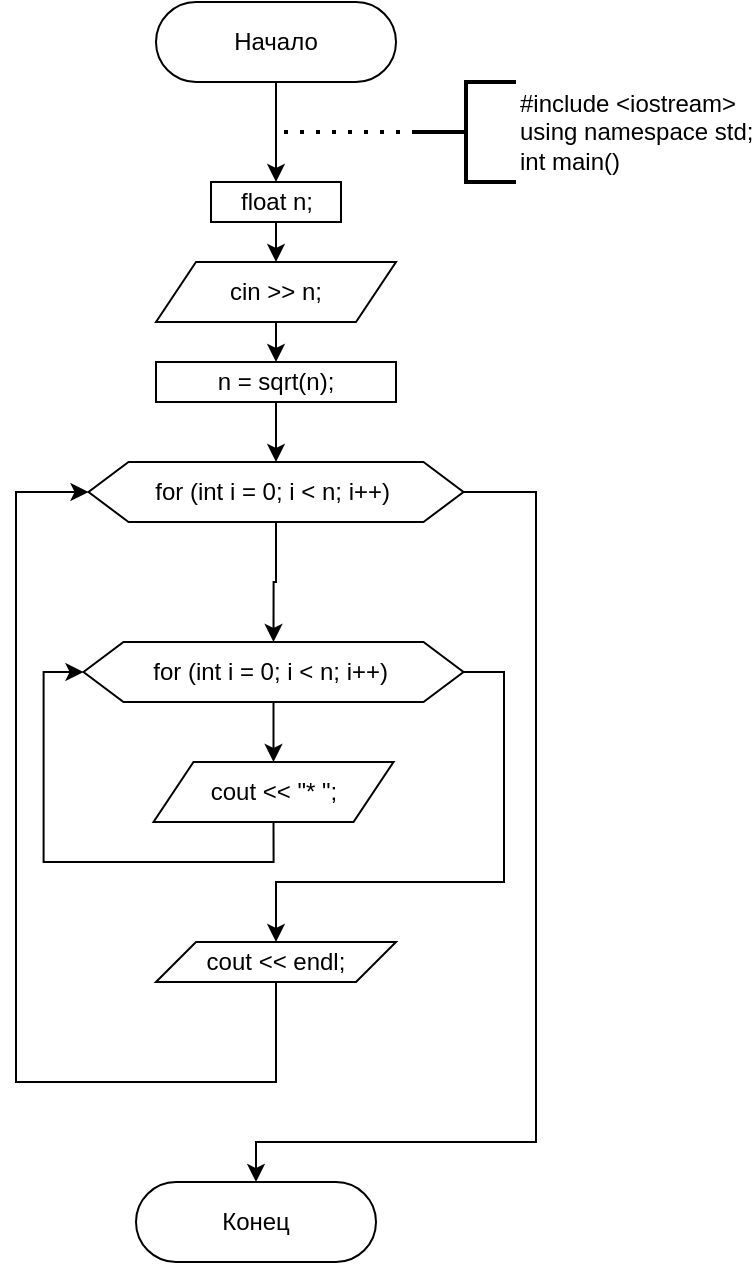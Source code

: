 <mxfile version="15.8.6" type="device"><diagram id="C5RBs43oDa-KdzZeNtuy" name="Page-1"><mxGraphModel dx="920" dy="618" grid="1" gridSize="10" guides="1" tooltips="1" connect="1" arrows="1" fold="1" page="1" pageScale="1" pageWidth="827" pageHeight="1169" math="0" shadow="0"><root><mxCell id="WIyWlLk6GJQsqaUBKTNV-0"/><mxCell id="WIyWlLk6GJQsqaUBKTNV-1" parent="WIyWlLk6GJQsqaUBKTNV-0"/><mxCell id="84ToN2v-Tddo2uSeCrW0-6" style="edgeStyle=orthogonalEdgeStyle;rounded=0;orthogonalLoop=1;jettySize=auto;html=1;exitX=0.5;exitY=1;exitDx=0;exitDy=0;entryX=0.5;entryY=0;entryDx=0;entryDy=0;" edge="1" parent="WIyWlLk6GJQsqaUBKTNV-1" source="WIyWlLk6GJQsqaUBKTNV-3" target="84ToN2v-Tddo2uSeCrW0-3"><mxGeometry relative="1" as="geometry"/></mxCell><mxCell id="WIyWlLk6GJQsqaUBKTNV-3" value="Начало" style="rounded=1;whiteSpace=wrap;html=1;fontSize=12;glass=0;strokeWidth=1;shadow=0;arcSize=50;" parent="WIyWlLk6GJQsqaUBKTNV-1" vertex="1"><mxGeometry x="160" y="80" width="120" height="40" as="geometry"/></mxCell><mxCell id="WIyWlLk6GJQsqaUBKTNV-11" value="Конец" style="rounded=1;whiteSpace=wrap;html=1;fontSize=12;glass=0;strokeWidth=1;shadow=0;arcSize=50;" parent="WIyWlLk6GJQsqaUBKTNV-1" vertex="1"><mxGeometry x="150" y="670" width="120" height="40" as="geometry"/></mxCell><mxCell id="84ToN2v-Tddo2uSeCrW0-1" value="&lt;div&gt;#include &amp;lt;iostream&amp;gt;&lt;/div&gt;&lt;div&gt;using namespace std;&lt;/div&gt;&lt;div&gt;int main()&lt;/div&gt;" style="strokeWidth=2;html=1;shape=mxgraph.flowchart.annotation_2;align=left;labelPosition=right;pointerEvents=1;" vertex="1" parent="WIyWlLk6GJQsqaUBKTNV-1"><mxGeometry x="290" y="120" width="50" height="50" as="geometry"/></mxCell><mxCell id="84ToN2v-Tddo2uSeCrW0-2" value="" style="endArrow=none;dashed=1;html=1;dashPattern=1 3;strokeWidth=2;rounded=0;exitX=0;exitY=0.5;exitDx=0;exitDy=0;exitPerimeter=0;" edge="1" parent="WIyWlLk6GJQsqaUBKTNV-1" source="84ToN2v-Tddo2uSeCrW0-1"><mxGeometry width="50" height="50" relative="1" as="geometry"><mxPoint x="390" y="330" as="sourcePoint"/><mxPoint x="220" y="145" as="targetPoint"/></mxGeometry></mxCell><mxCell id="84ToN2v-Tddo2uSeCrW0-70" style="edgeStyle=orthogonalEdgeStyle;rounded=0;orthogonalLoop=1;jettySize=auto;html=1;exitX=0.5;exitY=1;exitDx=0;exitDy=0;entryX=0.5;entryY=0;entryDx=0;entryDy=0;" edge="1" parent="WIyWlLk6GJQsqaUBKTNV-1" source="84ToN2v-Tddo2uSeCrW0-3" target="84ToN2v-Tddo2uSeCrW0-69"><mxGeometry relative="1" as="geometry"/></mxCell><mxCell id="84ToN2v-Tddo2uSeCrW0-3" value="float&amp;nbsp;n;" style="rounded=0;whiteSpace=wrap;html=1;" vertex="1" parent="WIyWlLk6GJQsqaUBKTNV-1"><mxGeometry x="187.5" y="170" width="65" height="20" as="geometry"/></mxCell><mxCell id="84ToN2v-Tddo2uSeCrW0-66" style="edgeStyle=orthogonalEdgeStyle;rounded=0;orthogonalLoop=1;jettySize=auto;html=1;exitX=1;exitY=0.5;exitDx=0;exitDy=0;entryX=0.5;entryY=0;entryDx=0;entryDy=0;" edge="1" parent="WIyWlLk6GJQsqaUBKTNV-1" target="84ToN2v-Tddo2uSeCrW0-65"><mxGeometry relative="1" as="geometry"><mxPoint x="300" y="350" as="sourcePoint"/><Array as="points"><mxPoint x="410" y="350"/><mxPoint x="410" y="800"/><mxPoint x="215" y="800"/></Array></mxGeometry></mxCell><mxCell id="84ToN2v-Tddo2uSeCrW0-132" style="edgeStyle=orthogonalEdgeStyle;rounded=0;orthogonalLoop=1;jettySize=auto;html=1;exitX=0.5;exitY=1;exitDx=0;exitDy=0;entryX=0.5;entryY=0;entryDx=0;entryDy=0;" edge="1" parent="WIyWlLk6GJQsqaUBKTNV-1" source="84ToN2v-Tddo2uSeCrW0-69" target="84ToN2v-Tddo2uSeCrW0-131"><mxGeometry relative="1" as="geometry"/></mxCell><mxCell id="84ToN2v-Tddo2uSeCrW0-69" value="cin &amp;gt;&amp;gt; n;" style="shape=parallelogram;perimeter=parallelogramPerimeter;whiteSpace=wrap;html=1;fixedSize=1;" vertex="1" parent="WIyWlLk6GJQsqaUBKTNV-1"><mxGeometry x="160" y="210" width="120" height="30" as="geometry"/></mxCell><mxCell id="84ToN2v-Tddo2uSeCrW0-135" style="edgeStyle=orthogonalEdgeStyle;rounded=0;orthogonalLoop=1;jettySize=auto;html=1;exitX=0.5;exitY=1;exitDx=0;exitDy=0;entryX=0.5;entryY=0;entryDx=0;entryDy=0;" edge="1" parent="WIyWlLk6GJQsqaUBKTNV-1" source="84ToN2v-Tddo2uSeCrW0-131" target="84ToN2v-Tddo2uSeCrW0-133"><mxGeometry relative="1" as="geometry"/></mxCell><mxCell id="84ToN2v-Tddo2uSeCrW0-131" value="n = sqrt(n);" style="rounded=0;whiteSpace=wrap;html=1;" vertex="1" parent="WIyWlLk6GJQsqaUBKTNV-1"><mxGeometry x="160" y="260" width="120" height="20" as="geometry"/></mxCell><mxCell id="84ToN2v-Tddo2uSeCrW0-136" style="edgeStyle=orthogonalEdgeStyle;rounded=0;orthogonalLoop=1;jettySize=auto;html=1;exitX=0.5;exitY=1;exitDx=0;exitDy=0;entryX=0.5;entryY=0;entryDx=0;entryDy=0;" edge="1" parent="WIyWlLk6GJQsqaUBKTNV-1" source="84ToN2v-Tddo2uSeCrW0-133" target="84ToN2v-Tddo2uSeCrW0-134"><mxGeometry relative="1" as="geometry"/></mxCell><mxCell id="84ToN2v-Tddo2uSeCrW0-143" style="edgeStyle=orthogonalEdgeStyle;rounded=0;orthogonalLoop=1;jettySize=auto;html=1;exitX=1;exitY=0.5;exitDx=0;exitDy=0;entryX=0.5;entryY=0;entryDx=0;entryDy=0;" edge="1" parent="WIyWlLk6GJQsqaUBKTNV-1" source="84ToN2v-Tddo2uSeCrW0-133" target="WIyWlLk6GJQsqaUBKTNV-11"><mxGeometry relative="1" as="geometry"><Array as="points"><mxPoint x="350" y="325"/><mxPoint x="350" y="650"/><mxPoint x="210" y="650"/></Array></mxGeometry></mxCell><mxCell id="84ToN2v-Tddo2uSeCrW0-133" value="for (int i = 0; i &amp;lt; n; i++)&amp;nbsp;" style="shape=hexagon;perimeter=hexagonPerimeter2;whiteSpace=wrap;html=1;fixedSize=1;" vertex="1" parent="WIyWlLk6GJQsqaUBKTNV-1"><mxGeometry x="126.25" y="310" width="187.5" height="30" as="geometry"/></mxCell><mxCell id="84ToN2v-Tddo2uSeCrW0-138" style="edgeStyle=orthogonalEdgeStyle;rounded=0;orthogonalLoop=1;jettySize=auto;html=1;exitX=0.5;exitY=1;exitDx=0;exitDy=0;entryX=0.5;entryY=0;entryDx=0;entryDy=0;" edge="1" parent="WIyWlLk6GJQsqaUBKTNV-1" source="84ToN2v-Tddo2uSeCrW0-134" target="84ToN2v-Tddo2uSeCrW0-137"><mxGeometry relative="1" as="geometry"/></mxCell><mxCell id="84ToN2v-Tddo2uSeCrW0-141" style="edgeStyle=orthogonalEdgeStyle;rounded=0;orthogonalLoop=1;jettySize=auto;html=1;exitX=1;exitY=0.5;exitDx=0;exitDy=0;entryX=0.5;entryY=0;entryDx=0;entryDy=0;" edge="1" parent="WIyWlLk6GJQsqaUBKTNV-1" source="84ToN2v-Tddo2uSeCrW0-134" target="84ToN2v-Tddo2uSeCrW0-140"><mxGeometry relative="1" as="geometry"><Array as="points"><mxPoint x="334" y="415"/><mxPoint x="334" y="520"/><mxPoint x="220" y="520"/></Array></mxGeometry></mxCell><mxCell id="84ToN2v-Tddo2uSeCrW0-134" value="for (int i = 0; i &amp;lt; n; i++)&amp;nbsp;" style="shape=hexagon;perimeter=hexagonPerimeter2;whiteSpace=wrap;html=1;fixedSize=1;" vertex="1" parent="WIyWlLk6GJQsqaUBKTNV-1"><mxGeometry x="123.75" y="400" width="190" height="30" as="geometry"/></mxCell><mxCell id="84ToN2v-Tddo2uSeCrW0-139" style="edgeStyle=orthogonalEdgeStyle;rounded=0;orthogonalLoop=1;jettySize=auto;html=1;exitX=0.5;exitY=1;exitDx=0;exitDy=0;entryX=0;entryY=0.5;entryDx=0;entryDy=0;" edge="1" parent="WIyWlLk6GJQsqaUBKTNV-1" source="84ToN2v-Tddo2uSeCrW0-137" target="84ToN2v-Tddo2uSeCrW0-134"><mxGeometry relative="1" as="geometry"/></mxCell><mxCell id="84ToN2v-Tddo2uSeCrW0-137" value="cout &amp;lt;&amp;lt; &quot;* &quot;;" style="shape=parallelogram;perimeter=parallelogramPerimeter;whiteSpace=wrap;html=1;fixedSize=1;" vertex="1" parent="WIyWlLk6GJQsqaUBKTNV-1"><mxGeometry x="158.75" y="460" width="120" height="30" as="geometry"/></mxCell><mxCell id="84ToN2v-Tddo2uSeCrW0-142" style="edgeStyle=orthogonalEdgeStyle;rounded=0;orthogonalLoop=1;jettySize=auto;html=1;exitX=0.5;exitY=1;exitDx=0;exitDy=0;entryX=0;entryY=0.5;entryDx=0;entryDy=0;" edge="1" parent="WIyWlLk6GJQsqaUBKTNV-1" source="84ToN2v-Tddo2uSeCrW0-140" target="84ToN2v-Tddo2uSeCrW0-133"><mxGeometry relative="1" as="geometry"><Array as="points"><mxPoint x="220" y="620"/><mxPoint x="90" y="620"/><mxPoint x="90" y="325"/></Array></mxGeometry></mxCell><mxCell id="84ToN2v-Tddo2uSeCrW0-140" value="cout &amp;lt;&amp;lt; endl;" style="shape=parallelogram;perimeter=parallelogramPerimeter;whiteSpace=wrap;html=1;fixedSize=1;" vertex="1" parent="WIyWlLk6GJQsqaUBKTNV-1"><mxGeometry x="160" y="550" width="120" height="20" as="geometry"/></mxCell></root></mxGraphModel></diagram></mxfile>